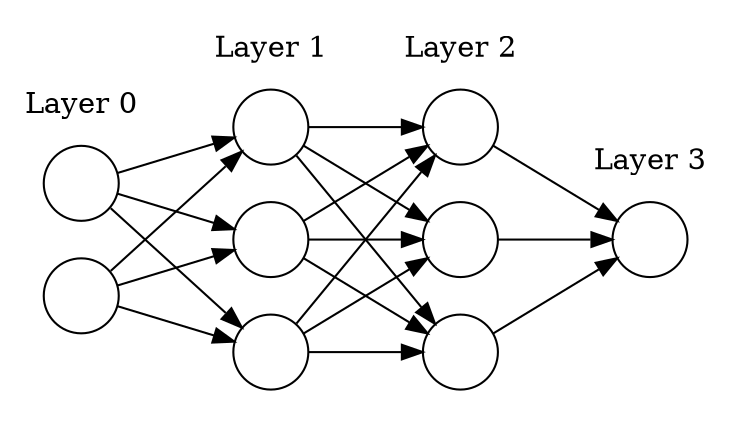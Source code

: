 // Static Neural Network
digraph {
	graph [rankdir=LR splines=line]
	node [fixedsize=true label=""]
	subgraph cluster_0 {
		graph [color=white label="Layer 0"]
		node [color=black shape=circle style=solid]
		layer_01
		layer_02
	}
	subgraph cluster_1 {
		graph [color=white label="Layer 1"]
		node [color=black shape=circle style=solid]
		layer_11
		layer_12
		layer_13
	}
	subgraph cluster_2 {
		graph [color=white label="Layer 2"]
		node [color=black shape=circle style=solid]
		layer_21
		layer_22
		layer_23
	}
	subgraph cluster_3 {
		graph [color=white label="Layer 3"]
		node [color=black shape=circle style=solid]
		layer_31
	}
	layer_01 -> layer_11
	layer_01 -> layer_12
	layer_01 -> layer_13
	layer_02 -> layer_11
	layer_02 -> layer_12
	layer_02 -> layer_13
	layer_11 -> layer_21
	layer_11 -> layer_22
	layer_11 -> layer_23
	layer_12 -> layer_21
	layer_12 -> layer_22
	layer_12 -> layer_23
	layer_13 -> layer_21
	layer_13 -> layer_22
	layer_13 -> layer_23
	layer_21 -> layer_31
	layer_22 -> layer_31
	layer_23 -> layer_31
}
